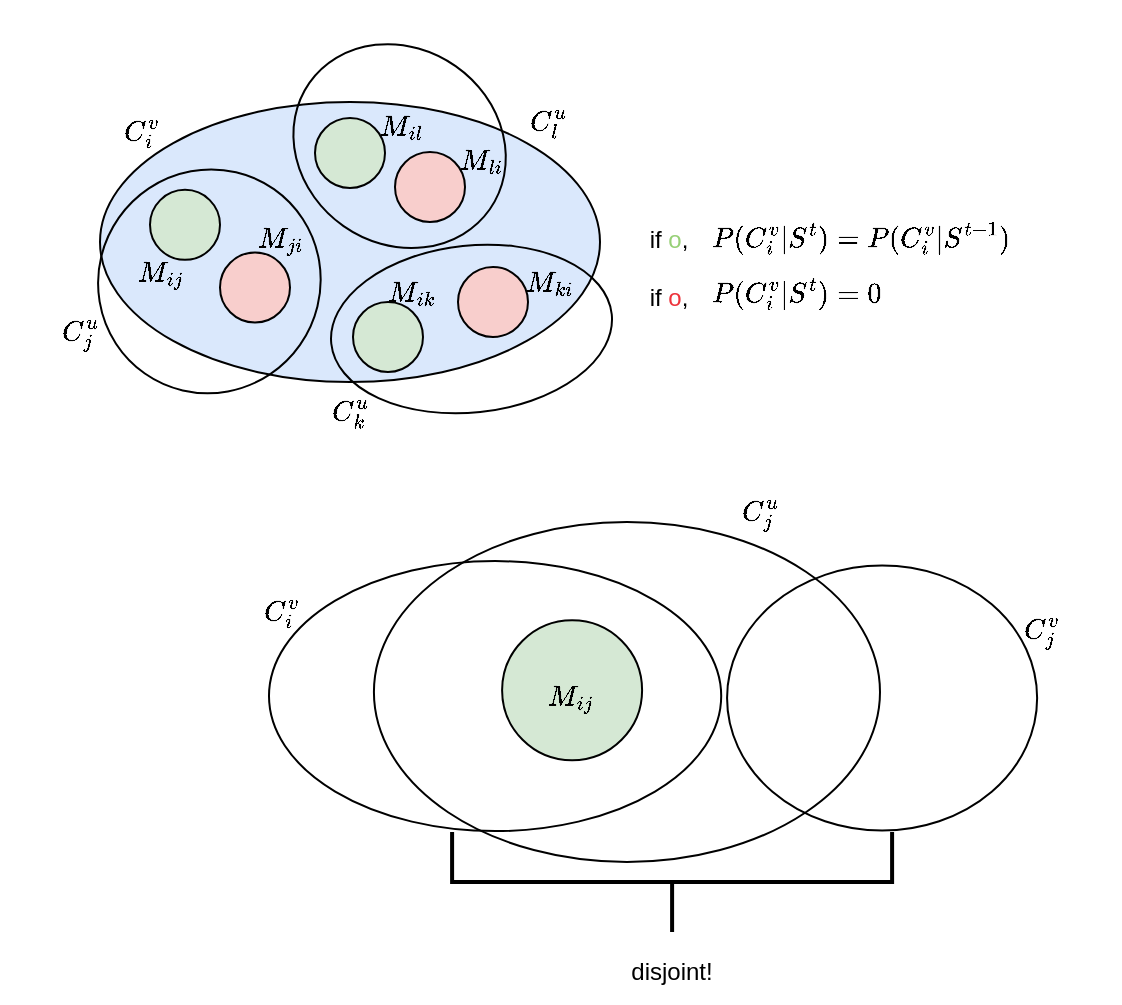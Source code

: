<mxfile version="24.7.7">
  <diagram name="Page-1" id="QyHi3lhlVP4z4hOUtWrO">
    <mxGraphModel dx="819" dy="1554" grid="1" gridSize="10" guides="1" tooltips="1" connect="1" arrows="1" fold="1" page="1" pageScale="1" pageWidth="850" pageHeight="1100" math="1" shadow="0">
      <root>
        <mxCell id="0" />
        <mxCell id="1" parent="0" />
        <mxCell id="1Z6PdKW9yYZl_5ICG8MT-41" value="" style="ellipse;whiteSpace=wrap;html=1;fillColor=none;" vertex="1" parent="1">
          <mxGeometry x="216.96" y="240" width="253.04" height="170" as="geometry" />
        </mxCell>
        <mxCell id="1Z6PdKW9yYZl_5ICG8MT-15" value="" style="ellipse;whiteSpace=wrap;html=1;fillColor=#dae8fc;strokeColor=#000000;" vertex="1" parent="1">
          <mxGeometry x="80" y="30" width="250" height="140" as="geometry" />
        </mxCell>
        <mxCell id="1Z6PdKW9yYZl_5ICG8MT-18" value="" style="ellipse;whiteSpace=wrap;html=1;rotation=-55;fillColor=none;" vertex="1" parent="1">
          <mxGeometry x="78.41" y="64.34" width="112.56" height="110.66" as="geometry" />
        </mxCell>
        <mxCell id="1Z6PdKW9yYZl_5ICG8MT-4" value="&lt;div&gt;$$C^v_i$$&lt;/div&gt;" style="text;html=1;align=center;verticalAlign=middle;resizable=0;points=[];autosize=1;strokeColor=none;fillColor=none;" vertex="1" parent="1">
          <mxGeometry x="60" y="30" width="80" height="30" as="geometry" />
        </mxCell>
        <mxCell id="1Z6PdKW9yYZl_5ICG8MT-5" value="" style="ellipse;whiteSpace=wrap;html=1;aspect=fixed;fillColor=#f8cecc;strokeColor=#000000;fillStyle=auto;" vertex="1" parent="1">
          <mxGeometry x="140" y="105.22" width="35" height="35" as="geometry" />
        </mxCell>
        <mxCell id="1Z6PdKW9yYZl_5ICG8MT-6" value="&lt;div&gt;$$M_{ij}$$&lt;/div&gt;" style="text;html=1;align=center;verticalAlign=middle;resizable=0;points=[];autosize=1;strokeColor=none;fillColor=none;" vertex="1" parent="1">
          <mxGeometry x="70" y="101.43" width="80" height="30" as="geometry" />
        </mxCell>
        <mxCell id="1Z6PdKW9yYZl_5ICG8MT-8" value="&lt;div&gt;$$M_{ji}$$&lt;/div&gt;" style="text;html=1;align=center;verticalAlign=middle;resizable=0;points=[];autosize=1;strokeColor=none;fillColor=none;" vertex="1" parent="1">
          <mxGeometry x="130" y="83.93" width="80" height="30" as="geometry" />
        </mxCell>
        <mxCell id="1Z6PdKW9yYZl_5ICG8MT-9" value="&lt;p style=&quot;line-height: 80%;&quot;&gt;$$P(C_i^v | S^t) = P(C_i^v | S^{t-1})$$&lt;/p&gt;" style="text;html=1;align=left;verticalAlign=middle;whiteSpace=wrap;rounded=0;horizontal=1;spacing=2;" vertex="1" parent="1">
          <mxGeometry x="384.0" y="73" width="139" height="50" as="geometry" />
        </mxCell>
        <mxCell id="1Z6PdKW9yYZl_5ICG8MT-11" value="&lt;p style=&quot;line-height: 80%;&quot;&gt;$$P(C_i^v | S^t) = 0$$&lt;/p&gt;" style="text;html=1;align=left;verticalAlign=middle;whiteSpace=wrap;rounded=0;horizontal=1;spacing=2;" vertex="1" parent="1">
          <mxGeometry x="384.0" y="100" width="139" height="50" as="geometry" />
        </mxCell>
        <mxCell id="1Z6PdKW9yYZl_5ICG8MT-13" value="&lt;div&gt;if &lt;font color=&quot;#97d077&quot;&gt;o&lt;/font&gt;, &lt;br&gt;&lt;/div&gt;&lt;div&gt;&lt;br&gt;&lt;/div&gt;&lt;div&gt;if &lt;font color=&quot;#ed333b&quot;&gt;o&lt;/font&gt;,&lt;br&gt;&lt;/div&gt;" style="text;html=1;align=center;verticalAlign=middle;resizable=0;points=[];autosize=1;strokeColor=none;fillColor=none;" vertex="1" parent="1">
          <mxGeometry x="344" y="83" width="40" height="60" as="geometry" />
        </mxCell>
        <mxCell id="1Z6PdKW9yYZl_5ICG8MT-19" value="&lt;div&gt;$$C^u_j$$&lt;/div&gt;" style="text;html=1;align=center;verticalAlign=middle;resizable=0;points=[];autosize=1;strokeColor=none;fillColor=none;" vertex="1" parent="1">
          <mxGeometry x="30" y="131.43" width="80" height="30" as="geometry" />
        </mxCell>
        <mxCell id="1Z6PdKW9yYZl_5ICG8MT-20" value="" style="ellipse;whiteSpace=wrap;html=1;aspect=fixed;fillColor=#d5e8d4;strokeColor=#000000;fillStyle=auto;" vertex="1" parent="1">
          <mxGeometry x="105" y="73.93" width="35" height="35" as="geometry" />
        </mxCell>
        <mxCell id="1Z6PdKW9yYZl_5ICG8MT-21" value="" style="ellipse;whiteSpace=wrap;html=1;rotation=-55;fillColor=none;" vertex="1" parent="1">
          <mxGeometry x="180.96" y="-3.02" width="97.68" height="110.13" as="geometry" />
        </mxCell>
        <mxCell id="1Z6PdKW9yYZl_5ICG8MT-22" value="" style="ellipse;whiteSpace=wrap;html=1;aspect=fixed;fillColor=#f8cecc;strokeColor=#000000;fillStyle=auto;" vertex="1" parent="1">
          <mxGeometry x="227.5" y="55" width="35" height="35" as="geometry" />
        </mxCell>
        <mxCell id="1Z6PdKW9yYZl_5ICG8MT-24" value="" style="ellipse;whiteSpace=wrap;html=1;rotation=-96;fillColor=none;" vertex="1" parent="1">
          <mxGeometry x="224.02" y="73" width="83.48" height="141" as="geometry" />
        </mxCell>
        <mxCell id="1Z6PdKW9yYZl_5ICG8MT-25" value="" style="ellipse;whiteSpace=wrap;html=1;aspect=fixed;fillColor=#f8cecc;strokeColor=#000000;fillStyle=auto;" vertex="1" parent="1">
          <mxGeometry x="259" y="112.5" width="35" height="35" as="geometry" />
        </mxCell>
        <mxCell id="1Z6PdKW9yYZl_5ICG8MT-26" value="&lt;div&gt;$$C^u_k$$&lt;/div&gt;" style="text;html=1;align=center;verticalAlign=middle;resizable=0;points=[];autosize=1;strokeColor=none;fillColor=none;" vertex="1" parent="1">
          <mxGeometry x="165" y="170.0" width="80" height="30" as="geometry" />
        </mxCell>
        <mxCell id="1Z6PdKW9yYZl_5ICG8MT-27" value="&lt;div&gt;$$C^u_l$$&lt;/div&gt;" style="text;html=1;align=center;verticalAlign=middle;resizable=0;points=[];autosize=1;strokeColor=none;fillColor=none;" vertex="1" parent="1">
          <mxGeometry x="264" y="25.0" width="80" height="30" as="geometry" />
        </mxCell>
        <mxCell id="1Z6PdKW9yYZl_5ICG8MT-28" value="&lt;div&gt;$$M_{ki}$$&lt;/div&gt;" style="text;html=1;align=center;verticalAlign=middle;resizable=0;points=[];autosize=1;strokeColor=none;fillColor=none;" vertex="1" parent="1">
          <mxGeometry x="264" y="104.67" width="80" height="30" as="geometry" />
        </mxCell>
        <mxCell id="1Z6PdKW9yYZl_5ICG8MT-29" value="&lt;div&gt;$$M_{li}$$&lt;/div&gt;" style="text;html=1;align=center;verticalAlign=middle;resizable=0;points=[];autosize=1;strokeColor=none;fillColor=none;" vertex="1" parent="1">
          <mxGeometry x="229.5" y="44" width="80" height="30" as="geometry" />
        </mxCell>
        <mxCell id="1Z6PdKW9yYZl_5ICG8MT-30" value="" style="ellipse;whiteSpace=wrap;html=1;aspect=fixed;fillColor=#d5e8d4;strokeColor=#000000;fillStyle=auto;" vertex="1" parent="1">
          <mxGeometry x="187.5" y="38" width="35" height="35" as="geometry" />
        </mxCell>
        <mxCell id="1Z6PdKW9yYZl_5ICG8MT-31" value="&lt;div&gt;$$M_{il}$$&lt;/div&gt;" style="text;html=1;align=center;verticalAlign=middle;resizable=0;points=[];autosize=1;strokeColor=none;fillColor=none;" vertex="1" parent="1">
          <mxGeometry x="189.8" y="27" width="80" height="30" as="geometry" />
        </mxCell>
        <mxCell id="1Z6PdKW9yYZl_5ICG8MT-33" value="" style="ellipse;whiteSpace=wrap;html=1;aspect=fixed;fillColor=#d5e8d4;strokeColor=#000000;fillStyle=auto;" vertex="1" parent="1">
          <mxGeometry x="206.5" y="130" width="35" height="35" as="geometry" />
        </mxCell>
        <mxCell id="1Z6PdKW9yYZl_5ICG8MT-34" value="&lt;div&gt;$$M_{ik}$$&lt;/div&gt;" style="text;html=1;align=center;verticalAlign=middle;resizable=0;points=[];autosize=1;strokeColor=none;fillColor=none;" vertex="1" parent="1">
          <mxGeometry x="195" y="110.22" width="80" height="30" as="geometry" />
        </mxCell>
        <mxCell id="1Z6PdKW9yYZl_5ICG8MT-35" value="" style="ellipse;whiteSpace=wrap;html=1;rotation=-90;fillColor=none;" vertex="1" parent="1">
          <mxGeometry x="210.05" y="214" width="135" height="226.11" as="geometry" />
        </mxCell>
        <mxCell id="1Z6PdKW9yYZl_5ICG8MT-36" value="" style="ellipse;whiteSpace=wrap;html=1;rotation=-90;fillColor=none;" vertex="1" parent="1">
          <mxGeometry x="404.8" y="250.51" width="132.5" height="155.03" as="geometry" />
        </mxCell>
        <mxCell id="1Z6PdKW9yYZl_5ICG8MT-37" value="" style="ellipse;whiteSpace=wrap;html=1;aspect=fixed;fillColor=#d5e8d4;strokeColor=#000000;fillStyle=auto;" vertex="1" parent="1">
          <mxGeometry x="281.05" y="289.13" width="70" height="70" as="geometry" />
        </mxCell>
        <mxCell id="1Z6PdKW9yYZl_5ICG8MT-38" value="&lt;div&gt;$$M_{ij}$$&lt;/div&gt;" style="text;html=1;align=center;verticalAlign=middle;resizable=0;points=[];autosize=1;strokeColor=none;fillColor=none;" vertex="1" parent="1">
          <mxGeometry x="275" y="313.02" width="80" height="30" as="geometry" />
        </mxCell>
        <mxCell id="1Z6PdKW9yYZl_5ICG8MT-39" value="&lt;div&gt;$$C^v_i$$&lt;/div&gt;" style="text;html=1;align=center;verticalAlign=middle;resizable=0;points=[];autosize=1;strokeColor=none;fillColor=none;" vertex="1" parent="1">
          <mxGeometry x="130.05" y="270" width="80" height="30" as="geometry" />
        </mxCell>
        <mxCell id="1Z6PdKW9yYZl_5ICG8MT-40" value="&lt;div&gt;$$C^v_j$$&lt;/div&gt;" style="text;html=1;align=center;verticalAlign=middle;resizable=0;points=[];autosize=1;strokeColor=none;fillColor=none;" vertex="1" parent="1">
          <mxGeometry x="510.0" y="280" width="80" height="30" as="geometry" />
        </mxCell>
        <mxCell id="1Z6PdKW9yYZl_5ICG8MT-42" value="&lt;div&gt;$$C^u_j$$&lt;/div&gt;" style="text;html=1;align=center;verticalAlign=middle;resizable=0;points=[];autosize=1;strokeColor=none;fillColor=none;" vertex="1" parent="1">
          <mxGeometry x="370.0" y="220.51" width="80" height="30" as="geometry" />
        </mxCell>
        <mxCell id="1Z6PdKW9yYZl_5ICG8MT-44" value="disjoint!" style="text;html=1;align=center;verticalAlign=middle;whiteSpace=wrap;rounded=0;" vertex="1" parent="1">
          <mxGeometry x="336.05" y="450" width="60" height="30" as="geometry" />
        </mxCell>
        <mxCell id="1Z6PdKW9yYZl_5ICG8MT-45" value="" style="strokeWidth=2;html=1;shape=mxgraph.flowchart.annotation_2;align=left;labelPosition=right;pointerEvents=1;rotation=-90;" vertex="1" parent="1">
          <mxGeometry x="341.05" y="310" width="50" height="220" as="geometry" />
        </mxCell>
      </root>
    </mxGraphModel>
  </diagram>
</mxfile>
